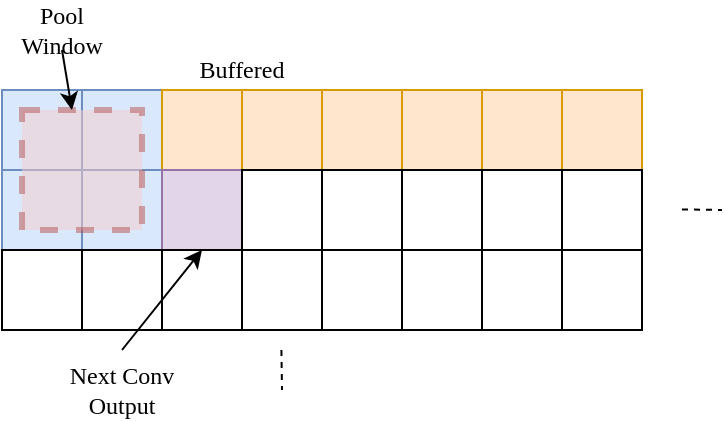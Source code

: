 <mxfile version="12.9.11" type="device"><diagram id="LcKEWz7bPyQ-XwQvVjnM" name="Page-1"><mxGraphModel dx="538" dy="335" grid="1" gridSize="10" guides="1" tooltips="1" connect="1" arrows="1" fold="1" page="1" pageScale="1" pageWidth="827" pageHeight="1169" math="0" shadow="0"><root><mxCell id="0"/><mxCell id="1" parent="0"/><mxCell id="Je631YAsm1rO81C93rrs-35" value="" style="whiteSpace=wrap;html=1;aspect=fixed;fontFamily=Times;FType=g;fillColor=#dae8fc;strokeColor=#6c8ebf;" vertex="1" parent="1"><mxGeometry x="120" y="120" width="40" height="40" as="geometry"/></mxCell><mxCell id="Je631YAsm1rO81C93rrs-36" value="" style="whiteSpace=wrap;html=1;aspect=fixed;fontFamily=Times;FType=g;fillColor=#ffe6cc;strokeColor=#d79b00;" vertex="1" parent="1"><mxGeometry x="160" y="120" width="40" height="40" as="geometry"/></mxCell><mxCell id="Je631YAsm1rO81C93rrs-37" value="" style="whiteSpace=wrap;html=1;aspect=fixed;fontFamily=Times;FType=g;fillColor=#ffe6cc;strokeColor=#d79b00;" vertex="1" parent="1"><mxGeometry x="200" y="120" width="40" height="40" as="geometry"/></mxCell><mxCell id="Je631YAsm1rO81C93rrs-38" value="" style="whiteSpace=wrap;html=1;aspect=fixed;fontFamily=Times;FType=g;fillColor=#dae8fc;strokeColor=#6c8ebf;" vertex="1" parent="1"><mxGeometry x="80" y="120" width="40" height="40" as="geometry"/></mxCell><mxCell id="Je631YAsm1rO81C93rrs-39" value="" style="whiteSpace=wrap;html=1;aspect=fixed;fontFamily=Times;FType=g;fillColor=#dae8fc;strokeColor=#6c8ebf;" vertex="1" parent="1"><mxGeometry x="120" y="160" width="40" height="40" as="geometry"/></mxCell><mxCell id="Je631YAsm1rO81C93rrs-40" value="" style="whiteSpace=wrap;html=1;aspect=fixed;fontFamily=Times;FType=g;fillColor=#e1d5e7;strokeColor=#9673a6;" vertex="1" parent="1"><mxGeometry x="160" y="160" width="40" height="40" as="geometry"/></mxCell><mxCell id="Je631YAsm1rO81C93rrs-41" value="" style="whiteSpace=wrap;html=1;aspect=fixed;fontFamily=Times;FType=g;" vertex="1" parent="1"><mxGeometry x="200" y="160" width="40" height="40" as="geometry"/></mxCell><mxCell id="Je631YAsm1rO81C93rrs-42" value="" style="whiteSpace=wrap;html=1;aspect=fixed;fontFamily=Times;FType=g;fillColor=#dae8fc;strokeColor=#6c8ebf;" vertex="1" parent="1"><mxGeometry x="80" y="160" width="40" height="40" as="geometry"/></mxCell><mxCell id="Je631YAsm1rO81C93rrs-43" value="" style="whiteSpace=wrap;html=1;aspect=fixed;fontFamily=Times;FType=g;" vertex="1" parent="1"><mxGeometry x="120" y="200" width="40" height="40" as="geometry"/></mxCell><mxCell id="Je631YAsm1rO81C93rrs-44" value="" style="whiteSpace=wrap;html=1;aspect=fixed;fontFamily=Times;FType=g;" vertex="1" parent="1"><mxGeometry x="160" y="200" width="40" height="40" as="geometry"/></mxCell><mxCell id="Je631YAsm1rO81C93rrs-45" value="" style="whiteSpace=wrap;html=1;aspect=fixed;fontFamily=Times;FType=g;" vertex="1" parent="1"><mxGeometry x="200" y="200" width="40" height="40" as="geometry"/></mxCell><mxCell id="Je631YAsm1rO81C93rrs-46" value="" style="whiteSpace=wrap;html=1;aspect=fixed;fontFamily=Times;FType=g;" vertex="1" parent="1"><mxGeometry x="80" y="200" width="40" height="40" as="geometry"/></mxCell><mxCell id="Je631YAsm1rO81C93rrs-47" value="" style="whiteSpace=wrap;html=1;aspect=fixed;fontFamily=Times;FType=g;fillColor=#ffe6cc;strokeColor=#d79b00;" vertex="1" parent="1"><mxGeometry x="280" y="120" width="40" height="40" as="geometry"/></mxCell><mxCell id="Je631YAsm1rO81C93rrs-48" value="" style="whiteSpace=wrap;html=1;aspect=fixed;fontFamily=Times;FType=g;fillColor=#ffe6cc;strokeColor=#d79b00;" vertex="1" parent="1"><mxGeometry x="320" y="120" width="40" height="40" as="geometry"/></mxCell><mxCell id="Je631YAsm1rO81C93rrs-49" value="" style="whiteSpace=wrap;html=1;aspect=fixed;fontFamily=Times;FType=g;fillColor=#ffe6cc;strokeColor=#d79b00;" vertex="1" parent="1"><mxGeometry x="360" y="120" width="40" height="40" as="geometry"/></mxCell><mxCell id="Je631YAsm1rO81C93rrs-50" value="" style="whiteSpace=wrap;html=1;aspect=fixed;fontFamily=Times;FType=g;fillColor=#ffe6cc;strokeColor=#d79b00;" vertex="1" parent="1"><mxGeometry x="240" y="120" width="40" height="40" as="geometry"/></mxCell><mxCell id="Je631YAsm1rO81C93rrs-51" value="" style="whiteSpace=wrap;html=1;aspect=fixed;fontFamily=Times;FType=g;" vertex="1" parent="1"><mxGeometry x="280" y="160" width="40" height="40" as="geometry"/></mxCell><mxCell id="Je631YAsm1rO81C93rrs-52" value="" style="whiteSpace=wrap;html=1;aspect=fixed;fontFamily=Times;FType=g;" vertex="1" parent="1"><mxGeometry x="320" y="160" width="40" height="40" as="geometry"/></mxCell><mxCell id="Je631YAsm1rO81C93rrs-53" value="" style="whiteSpace=wrap;html=1;aspect=fixed;fontFamily=Times;FType=g;" vertex="1" parent="1"><mxGeometry x="360" y="160" width="40" height="40" as="geometry"/></mxCell><mxCell id="Je631YAsm1rO81C93rrs-54" value="" style="whiteSpace=wrap;html=1;aspect=fixed;fontFamily=Times;FType=g;" vertex="1" parent="1"><mxGeometry x="240" y="160" width="40" height="40" as="geometry"/></mxCell><mxCell id="Je631YAsm1rO81C93rrs-55" value="" style="whiteSpace=wrap;html=1;aspect=fixed;fontFamily=Times;FType=g;" vertex="1" parent="1"><mxGeometry x="280" y="200" width="40" height="40" as="geometry"/></mxCell><mxCell id="Je631YAsm1rO81C93rrs-56" value="" style="whiteSpace=wrap;html=1;aspect=fixed;fontFamily=Times;FType=g;" vertex="1" parent="1"><mxGeometry x="320" y="200" width="40" height="40" as="geometry"/></mxCell><mxCell id="Je631YAsm1rO81C93rrs-57" value="" style="whiteSpace=wrap;html=1;aspect=fixed;fontFamily=Times;FType=g;" vertex="1" parent="1"><mxGeometry x="360" y="200" width="40" height="40" as="geometry"/></mxCell><mxCell id="Je631YAsm1rO81C93rrs-58" value="" style="whiteSpace=wrap;html=1;aspect=fixed;fontFamily=Times;FType=g;" vertex="1" parent="1"><mxGeometry x="240" y="200" width="40" height="40" as="geometry"/></mxCell><mxCell id="Je631YAsm1rO81C93rrs-89" value="" style="whiteSpace=wrap;html=1;aspect=fixed;fontFamily=Times;FType=g;" vertex="1" parent="1"><mxGeometry x="320" y="160" width="40" height="40" as="geometry"/></mxCell><mxCell id="Je631YAsm1rO81C93rrs-91" value="" style="whiteSpace=wrap;html=1;aspect=fixed;fillColor=#f8cecc;strokeColor=#b85450;dashed=1;strokeWidth=3;opacity=50;" vertex="1" parent="1"><mxGeometry x="90" y="130" width="60" height="60" as="geometry"/></mxCell><mxCell id="Je631YAsm1rO81C93rrs-93" value="" style="endArrow=none;dashed=1;html=1;" edge="1" parent="1"><mxGeometry width="50" height="50" relative="1" as="geometry"><mxPoint x="420" y="179.71" as="sourcePoint"/><mxPoint x="440" y="180" as="targetPoint"/></mxGeometry></mxCell><mxCell id="Je631YAsm1rO81C93rrs-94" value="" style="endArrow=none;dashed=1;html=1;" edge="1" parent="1"><mxGeometry width="50" height="50" relative="1" as="geometry"><mxPoint x="219.71" y="250.0" as="sourcePoint"/><mxPoint x="220" y="270" as="targetPoint"/></mxGeometry></mxCell><mxCell id="Je631YAsm1rO81C93rrs-95" value="Buffered" style="text;html=1;strokeColor=none;fillColor=none;align=center;verticalAlign=middle;whiteSpace=wrap;rounded=0;dashed=1;opacity=50;fontFamily=Times;" vertex="1" parent="1"><mxGeometry x="170" y="100" width="60" height="20" as="geometry"/></mxCell><mxCell id="Je631YAsm1rO81C93rrs-96" value="Pool Window" style="text;html=1;strokeColor=none;fillColor=none;align=center;verticalAlign=middle;whiteSpace=wrap;rounded=0;dashed=1;opacity=50;fontFamily=Times;" vertex="1" parent="1"><mxGeometry x="80" y="80" width="60" height="20" as="geometry"/></mxCell><mxCell id="Je631YAsm1rO81C93rrs-97" value="Next Conv Output" style="text;html=1;strokeColor=none;fillColor=none;align=center;verticalAlign=middle;whiteSpace=wrap;rounded=0;dashed=1;opacity=50;fontFamily=Times;" vertex="1" parent="1"><mxGeometry x="110" y="260" width="60" height="20" as="geometry"/></mxCell><mxCell id="Je631YAsm1rO81C93rrs-98" value="" style="endArrow=classic;html=1;entryX=0.5;entryY=0;entryDx=0;entryDy=0;" edge="1" parent="1" target="Je631YAsm1rO81C93rrs-44"><mxGeometry width="50" height="50" relative="1" as="geometry"><mxPoint x="140" y="250" as="sourcePoint"/><mxPoint x="190" y="200" as="targetPoint"/></mxGeometry></mxCell><mxCell id="Je631YAsm1rO81C93rrs-99" value="" style="endArrow=classic;html=1;exitX=0.5;exitY=1;exitDx=0;exitDy=0;" edge="1" parent="1" source="Je631YAsm1rO81C93rrs-96" target="Je631YAsm1rO81C93rrs-91"><mxGeometry width="50" height="50" relative="1" as="geometry"><mxPoint x="115" y="110" as="sourcePoint"/><mxPoint x="165" y="60" as="targetPoint"/></mxGeometry></mxCell></root></mxGraphModel></diagram></mxfile>